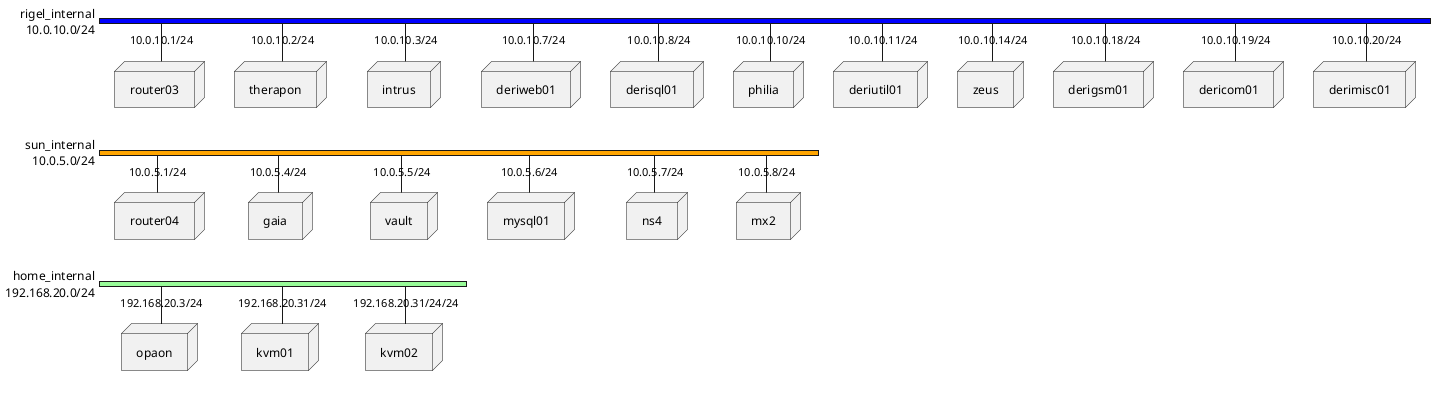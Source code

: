 @startuml
nwdiag {
  network rigel_internal {
    address = "10.0.10.0/24"
    color = "blue"

    // define groups?
    
    router03 [address = 10.0.10.1/24,, shape = "node"]
    therapon [address = 10.0.10.2/24,, shape = "node"]
    intrus [address = 10.0.10.3/24,, shape = "node"]
    deriweb01 [address = 10.0.10.7/24,, shape = "node"]
    derisql01 [address = 10.0.10.8/24,, shape = "node"]
    philia [address = 10.0.10.10/24,, shape = "node"]
    deriutil01 [address = 10.0.10.11/24,, shape = "node"]
    zeus [address = 10.0.10.14/24,, shape = "node"]
    derigsm01 [address = 10.0.10.18/24,, shape = "node"]
    dericom01 [address = 10.0.10.19/24,, shape = "node"]
    derimisc01 [address = 10.0.10.20/24,, shape = "node"]

  }
  network sun_internal {
    address = "10.0.5.0/24"
    color = "orange"
    

    router04 [address = 10.0.5.1/24, shape = "node"]
    gaia [address = 10.0.5.4/24,, shape = "node"]
    vault [address = 10.0.5.5/24,, shape = "node"]
    mysql01 [address = 10.0.5.6/24,, shape = "node"]
    ns4 [address = 10.0.5.7/24,, shape = "node"]
    mx2 [address = 10.0.5.8/24,, shape = "node"]


  }
  network home_internal {
    address = "192.168.20.0/24"
    color = "palegreen"
    

    opaon[address = 192.168.20.3/24, shape = "node"]
    kvm01 [address = 192.168.20.31/24, shape = "node"]
    kvm02 [address = 192.168.20.31/24/24,, shape = "node"]


  }
}
@enduml
